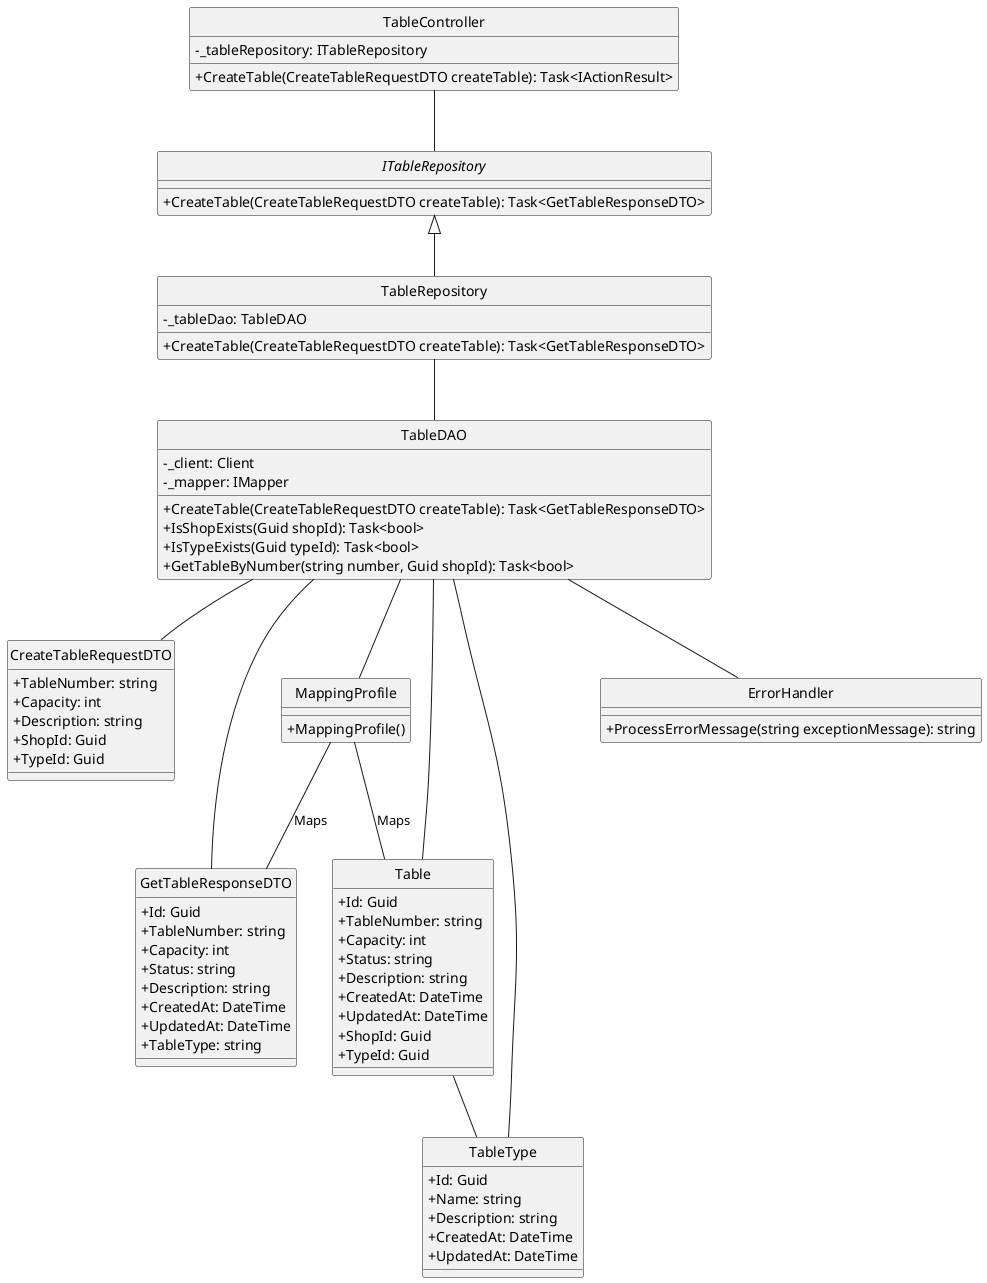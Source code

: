 @startuml
hide circle
skinparam classAttributeIconSize 0

class TableController {
    - _tableRepository: ITableRepository
    + CreateTable(CreateTableRequestDTO createTable): Task<IActionResult> 
}

interface ITableRepository {
    + CreateTable(CreateTableRequestDTO createTable): Task<GetTableResponseDTO> 
}

class TableRepository {
    - _tableDao: TableDAO
    + CreateTable(CreateTableRequestDTO createTable): Task<GetTableResponseDTO>
}

class TableDAO {
    - _client: Client
    - _mapper: IMapper
    + CreateTable(CreateTableRequestDTO createTable): Task<GetTableResponseDTO> 
    + IsShopExists(Guid shopId): Task<bool> 
    + IsTypeExists(Guid typeId): Task<bool> 
    + GetTableByNumber(string number, Guid shopId): Task<bool> 
}

class CreateTableRequestDTO {
    + TableNumber: string
    + Capacity: int
    + Description: string
    + ShopId: Guid
    + TypeId: Guid
}

class GetTableResponseDTO {
    + Id: Guid
    + TableNumber: string
    + Capacity: int
    + Status: string
    + Description: string
    + CreatedAt: DateTime
    + UpdatedAt: DateTime
    + TableType: string
}

class Table {
    + Id: Guid
    + TableNumber: string
    + Capacity: int
    + Status: string
    + Description: string
    + CreatedAt: DateTime
    + UpdatedAt: DateTime
    + ShopId: Guid
    + TypeId: Guid
}

class TableType {
    + Id: Guid
    + Name: string
    + Description: string
    + CreatedAt: DateTime
    + UpdatedAt: DateTime
}

class MappingProfile {
    + MappingProfile()
}

class ErrorHandler {
    + ProcessErrorMessage(string exceptionMessage): string
}

TableController -- ITableRepository
ITableRepository <|-- TableRepository
TableRepository -- TableDAO
TableDAO -- Table
TableDAO -- TableType
TableDAO -- GetTableResponseDTO
TableDAO -- CreateTableRequestDTO
TableDAO -- ErrorHandler
TableDAO -- MappingProfile

Table -- TableType
MappingProfile -- Table : Maps
MappingProfile -- GetTableResponseDTO : Maps

@enduml
